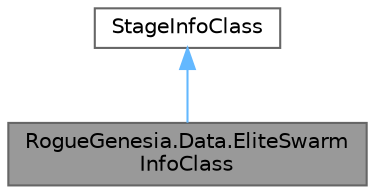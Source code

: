 digraph "RogueGenesia.Data.EliteSwarmInfoClass"
{
 // LATEX_PDF_SIZE
  bgcolor="transparent";
  edge [fontname=Helvetica,fontsize=10,labelfontname=Helvetica,labelfontsize=10];
  node [fontname=Helvetica,fontsize=10,shape=box,height=0.2,width=0.4];
  Node1 [label="RogueGenesia.Data.EliteSwarm\lInfoClass",height=0.2,width=0.4,color="gray40", fillcolor="grey60", style="filled", fontcolor="black",tooltip=" "];
  Node2 -> Node1 [dir="back",color="steelblue1",style="solid"];
  Node2 [label="StageInfoClass",height=0.2,width=0.4,color="gray40", fillcolor="white", style="filled",URL="$class_rogue_genesia_1_1_data_1_1_stage_info_class.html",tooltip=" "];
}
